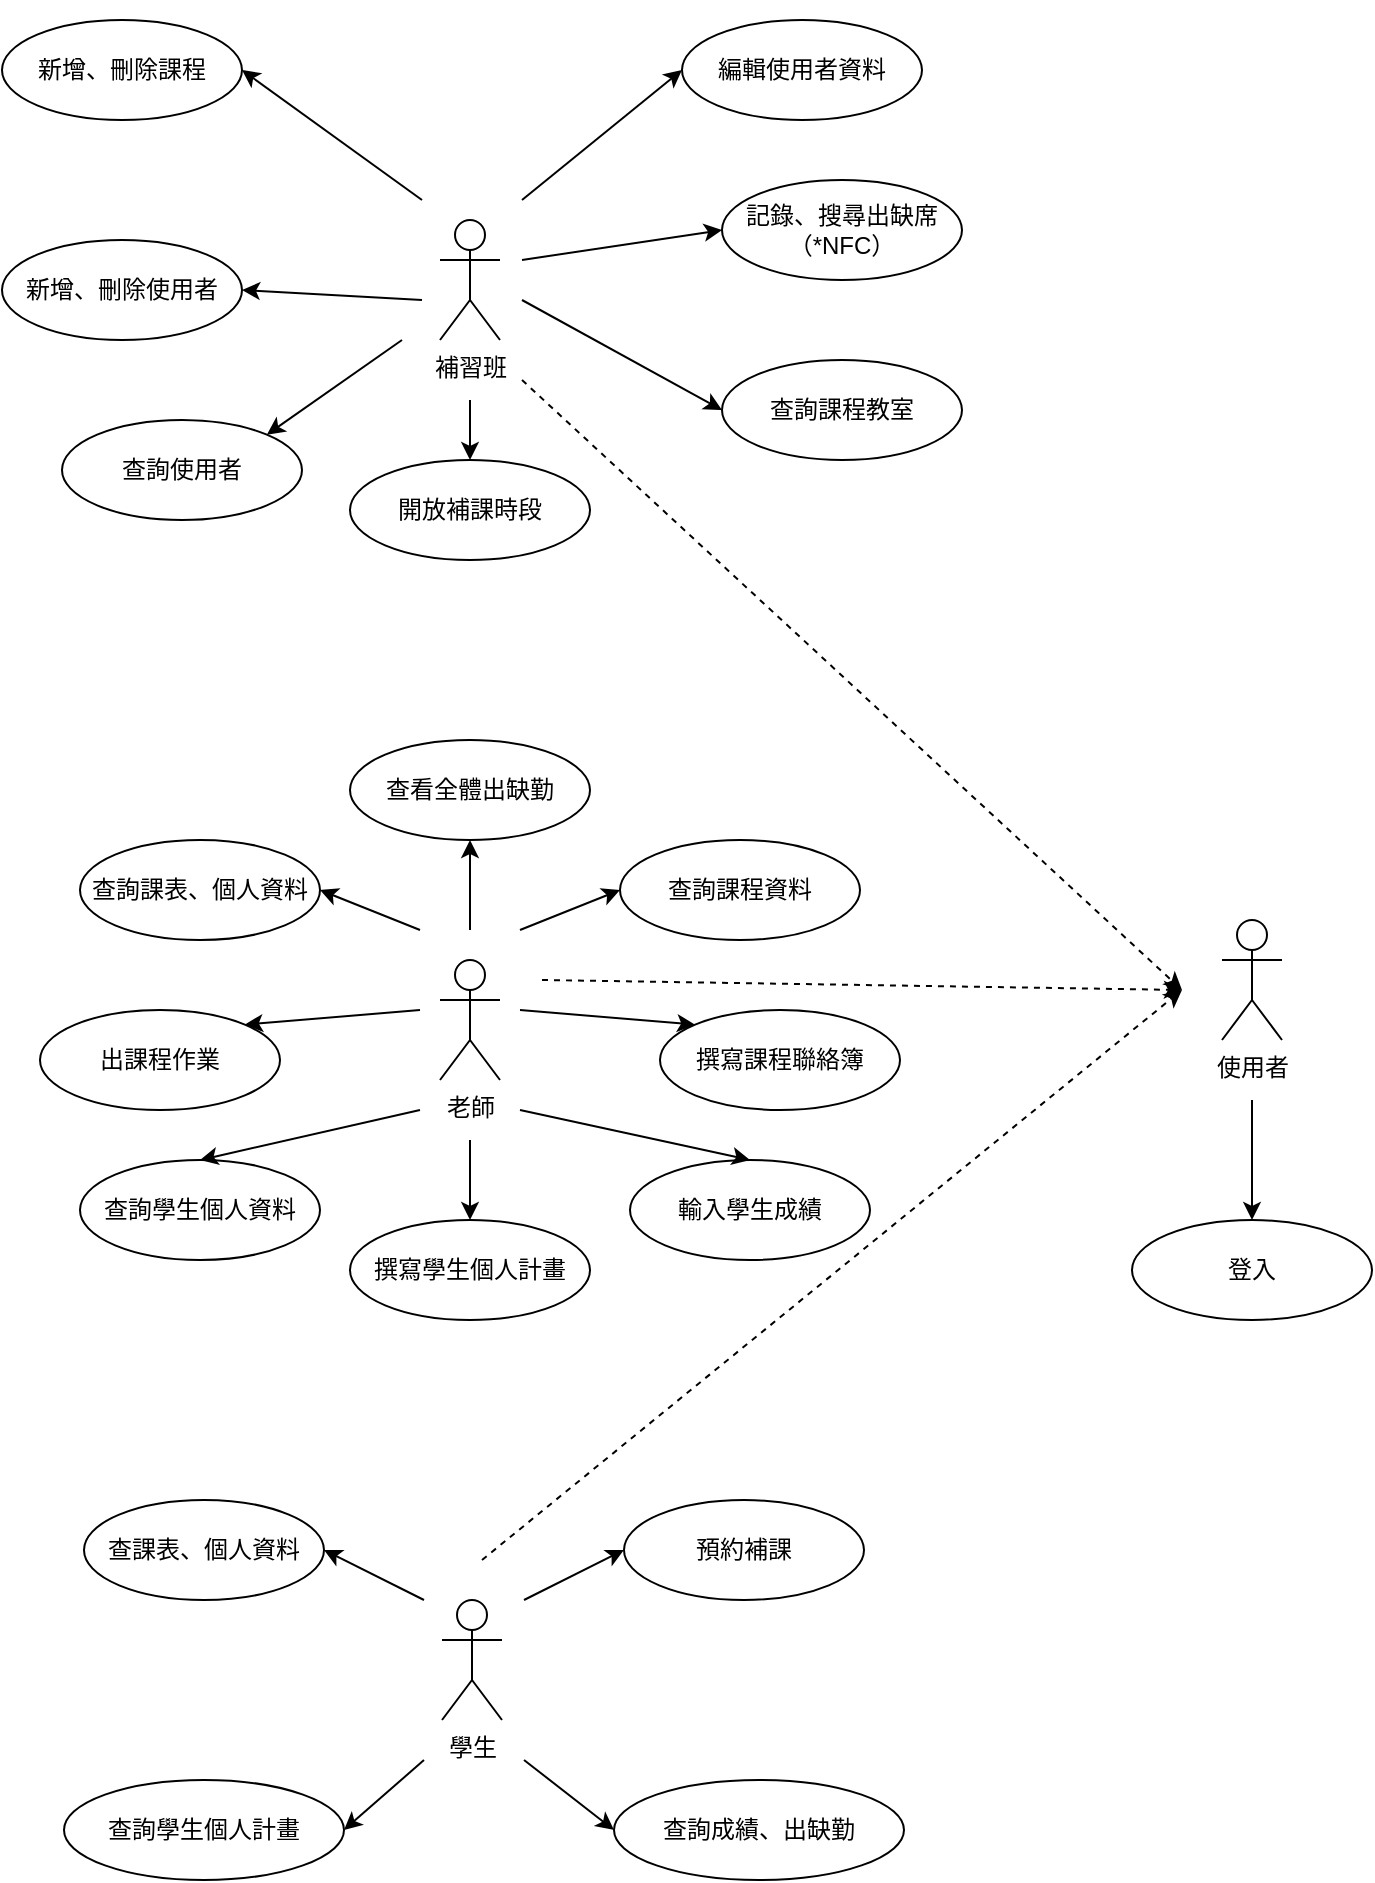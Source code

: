 <mxfile version="13.8.9-1" type="device"><diagram id="fmiQxIPnqJVFHkO1iCTl" name="Page-1"><mxGraphModel dx="1218" dy="672" grid="1" gridSize="10" guides="1" tooltips="1" connect="1" arrows="1" fold="1" page="1" pageScale="1" pageWidth="827" pageHeight="1169" math="0" shadow="0"><root><mxCell id="0"/><mxCell id="1" parent="0"/><mxCell id="BcqG5QBP-uT3un19sBRs-2" value="" style="group" parent="1" vertex="1" connectable="0"><mxGeometry x="40" y="40" width="470" height="290" as="geometry"/></mxCell><mxCell id="BcqG5QBP-uT3un19sBRs-4" value="補習班" style="shape=umlActor;verticalLabelPosition=bottom;verticalAlign=top;html=1;outlineConnect=0;" parent="BcqG5QBP-uT3un19sBRs-2" vertex="1"><mxGeometry x="219" y="110" width="30" height="60" as="geometry"/></mxCell><mxCell id="BcqG5QBP-uT3un19sBRs-5" value="新增、刪除使用者" style="ellipse;whiteSpace=wrap;html=1;" parent="BcqG5QBP-uT3un19sBRs-2" vertex="1"><mxGeometry y="120" width="120" height="50" as="geometry"/></mxCell><mxCell id="BcqG5QBP-uT3un19sBRs-6" value="新增、刪除課程" style="ellipse;whiteSpace=wrap;html=1;" parent="BcqG5QBP-uT3un19sBRs-2" vertex="1"><mxGeometry y="10" width="120" height="50" as="geometry"/></mxCell><mxCell id="BcqG5QBP-uT3un19sBRs-7" value="編輯使用者資料" style="ellipse;whiteSpace=wrap;html=1;" parent="BcqG5QBP-uT3un19sBRs-2" vertex="1"><mxGeometry x="340" y="10" width="120" height="50" as="geometry"/></mxCell><mxCell id="BcqG5QBP-uT3un19sBRs-8" value="記錄、搜尋出缺席&lt;br&gt;（*NFC）" style="ellipse;whiteSpace=wrap;html=1;" parent="BcqG5QBP-uT3un19sBRs-2" vertex="1"><mxGeometry x="360" y="90" width="120" height="50" as="geometry"/></mxCell><mxCell id="BcqG5QBP-uT3un19sBRs-9" value="查詢課程教室" style="ellipse;whiteSpace=wrap;html=1;" parent="BcqG5QBP-uT3un19sBRs-2" vertex="1"><mxGeometry x="360" y="180" width="120" height="50" as="geometry"/></mxCell><mxCell id="BcqG5QBP-uT3un19sBRs-10" value="開放補課時段" style="ellipse;whiteSpace=wrap;html=1;" parent="BcqG5QBP-uT3un19sBRs-2" vertex="1"><mxGeometry x="174" y="230" width="120" height="50" as="geometry"/></mxCell><mxCell id="BcqG5QBP-uT3un19sBRs-11" value="" style="endArrow=classic;html=1;entryX=0;entryY=0.5;entryDx=0;entryDy=0;" parent="BcqG5QBP-uT3un19sBRs-2" target="BcqG5QBP-uT3un19sBRs-8" edge="1"><mxGeometry width="50" height="50" relative="1" as="geometry"><mxPoint x="260" y="130" as="sourcePoint"/><mxPoint x="260" y="160" as="targetPoint"/></mxGeometry></mxCell><mxCell id="BcqG5QBP-uT3un19sBRs-12" value="" style="endArrow=classic;html=1;entryX=1;entryY=0.5;entryDx=0;entryDy=0;" parent="BcqG5QBP-uT3un19sBRs-2" target="BcqG5QBP-uT3un19sBRs-6" edge="1"><mxGeometry width="50" height="50" relative="1" as="geometry"><mxPoint x="210" y="100" as="sourcePoint"/><mxPoint x="360" y="115" as="targetPoint"/></mxGeometry></mxCell><mxCell id="BcqG5QBP-uT3un19sBRs-13" value="" style="endArrow=classic;html=1;entryX=0;entryY=0.5;entryDx=0;entryDy=0;" parent="BcqG5QBP-uT3un19sBRs-2" target="BcqG5QBP-uT3un19sBRs-9" edge="1"><mxGeometry width="50" height="50" relative="1" as="geometry"><mxPoint x="260" y="150" as="sourcePoint"/><mxPoint x="370" y="125" as="targetPoint"/></mxGeometry></mxCell><mxCell id="BcqG5QBP-uT3un19sBRs-14" value="" style="endArrow=classic;html=1;entryX=1;entryY=0.5;entryDx=0;entryDy=0;" parent="BcqG5QBP-uT3un19sBRs-2" target="BcqG5QBP-uT3un19sBRs-5" edge="1"><mxGeometry width="50" height="50" relative="1" as="geometry"><mxPoint x="210" y="150" as="sourcePoint"/><mxPoint x="380" y="135" as="targetPoint"/></mxGeometry></mxCell><mxCell id="BcqG5QBP-uT3un19sBRs-15" value="" style="endArrow=classic;html=1;entryX=0.5;entryY=0;entryDx=0;entryDy=0;" parent="BcqG5QBP-uT3un19sBRs-2" target="BcqG5QBP-uT3un19sBRs-10" edge="1"><mxGeometry width="50" height="50" relative="1" as="geometry"><mxPoint x="234" y="200" as="sourcePoint"/><mxPoint x="390" y="145" as="targetPoint"/></mxGeometry></mxCell><mxCell id="BcqG5QBP-uT3un19sBRs-42" value="查詢使用者" style="ellipse;whiteSpace=wrap;html=1;" parent="BcqG5QBP-uT3un19sBRs-2" vertex="1"><mxGeometry x="30" y="210" width="120" height="50" as="geometry"/></mxCell><mxCell id="BcqG5QBP-uT3un19sBRs-46" value="" style="endArrow=classic;html=1;entryX=1;entryY=0;entryDx=0;entryDy=0;" parent="BcqG5QBP-uT3un19sBRs-2" target="BcqG5QBP-uT3un19sBRs-42" edge="1"><mxGeometry width="50" height="50" relative="1" as="geometry"><mxPoint x="200" y="170" as="sourcePoint"/><mxPoint x="120" y="190" as="targetPoint"/></mxGeometry></mxCell><mxCell id="Ay3nIUPHHyfnFklP5hlp-19" value="" style="endArrow=classic;html=1;entryX=0;entryY=0.5;entryDx=0;entryDy=0;" edge="1" parent="BcqG5QBP-uT3un19sBRs-2" target="BcqG5QBP-uT3un19sBRs-7"><mxGeometry width="50" height="50" relative="1" as="geometry"><mxPoint x="260" y="100" as="sourcePoint"/><mxPoint x="310" y="50" as="targetPoint"/></mxGeometry></mxCell><mxCell id="BcqG5QBP-uT3un19sBRs-16" value="" style="group" parent="1" vertex="1" connectable="0"><mxGeometry x="59" y="410" width="469" height="290" as="geometry"/></mxCell><mxCell id="BcqG5QBP-uT3un19sBRs-17" value="老師" style="shape=umlActor;verticalLabelPosition=bottom;verticalAlign=top;html=1;outlineConnect=0;" parent="BcqG5QBP-uT3un19sBRs-16" vertex="1"><mxGeometry x="200" y="110" width="30" height="60" as="geometry"/></mxCell><mxCell id="BcqG5QBP-uT3un19sBRs-18" value="查詢課表、個人資料" style="ellipse;whiteSpace=wrap;html=1;" parent="BcqG5QBP-uT3un19sBRs-16" vertex="1"><mxGeometry x="20" y="50" width="120" height="50" as="geometry"/></mxCell><mxCell id="BcqG5QBP-uT3un19sBRs-19" value="查詢學生個人資料" style="ellipse;whiteSpace=wrap;html=1;" parent="BcqG5QBP-uT3un19sBRs-16" vertex="1"><mxGeometry x="20" y="210" width="120" height="50" as="geometry"/></mxCell><mxCell id="BcqG5QBP-uT3un19sBRs-20" value="查詢課程資料" style="ellipse;whiteSpace=wrap;html=1;" parent="BcqG5QBP-uT3un19sBRs-16" vertex="1"><mxGeometry x="290" y="50" width="120" height="50" as="geometry"/></mxCell><mxCell id="BcqG5QBP-uT3un19sBRs-21" value="輸入學生成績&lt;span style=&quot;color: rgba(0 , 0 , 0 , 0) ; font-family: monospace ; font-size: 0px&quot;&gt;%3CmxGraphModel%3E%3Croot%3E%3CmxCell%20id%3D%220%22%2F%3E%3CmxCell%20id%3D%221%22%20parent%3D%220%22%2F%3E%3CmxCell%20id%3D%222%22%20value%3D%22%E6%9F%A5%E8%A9%A2%E8%AA%B2%E8%A1%A8%E3%80%81%E5%80%8B%E4%BA%BA%E8%B3%87%E6%96%99%22%20style%3D%22ellipse%3BwhiteSpace%3Dwrap%3Bhtml%3D1%3B%22%20vertex%3D%221%22%20parent%3D%221%22%3E%3CmxGeometry%20x%3D%22190%22%20y%3D%22550%22%20width%3D%22120%22%20height%3D%2250%22%20as%3D%22geometry%22%2F%3E%3C%2FmxCell%3E%3C%2Froot%3E%3C%2FmxGraphModel%3E&lt;/span&gt;" style="ellipse;whiteSpace=wrap;html=1;" parent="BcqG5QBP-uT3un19sBRs-16" vertex="1"><mxGeometry x="295" y="210" width="120" height="50" as="geometry"/></mxCell><mxCell id="BcqG5QBP-uT3un19sBRs-22" value="出課程作業" style="ellipse;whiteSpace=wrap;html=1;" parent="BcqG5QBP-uT3un19sBRs-16" vertex="1"><mxGeometry y="135" width="120" height="50" as="geometry"/></mxCell><mxCell id="BcqG5QBP-uT3un19sBRs-23" value="查看全體出缺勤" style="ellipse;whiteSpace=wrap;html=1;" parent="BcqG5QBP-uT3un19sBRs-16" vertex="1"><mxGeometry x="155" width="120" height="50" as="geometry"/></mxCell><mxCell id="BcqG5QBP-uT3un19sBRs-24" value="撰寫課程聯絡簿" style="ellipse;whiteSpace=wrap;html=1;" parent="BcqG5QBP-uT3un19sBRs-16" vertex="1"><mxGeometry x="310" y="135" width="120" height="50" as="geometry"/></mxCell><mxCell id="BcqG5QBP-uT3un19sBRs-25" value="" style="endArrow=classic;html=1;entryX=0.5;entryY=1;entryDx=0;entryDy=0;" parent="BcqG5QBP-uT3un19sBRs-16" target="BcqG5QBP-uT3un19sBRs-23" edge="1"><mxGeometry width="50" height="50" relative="1" as="geometry"><mxPoint x="215" y="95" as="sourcePoint"/><mxPoint x="240" y="155" as="targetPoint"/></mxGeometry></mxCell><mxCell id="BcqG5QBP-uT3un19sBRs-26" value="" style="endArrow=classic;html=1;entryX=0;entryY=0.5;entryDx=0;entryDy=0;" parent="BcqG5QBP-uT3un19sBRs-16" target="BcqG5QBP-uT3un19sBRs-20" edge="1"><mxGeometry width="50" height="50" relative="1" as="geometry"><mxPoint x="240" y="95" as="sourcePoint"/><mxPoint x="250" y="165" as="targetPoint"/></mxGeometry></mxCell><mxCell id="BcqG5QBP-uT3un19sBRs-27" value="" style="endArrow=classic;html=1;entryX=1;entryY=0.5;entryDx=0;entryDy=0;" parent="BcqG5QBP-uT3un19sBRs-16" target="BcqG5QBP-uT3un19sBRs-18" edge="1"><mxGeometry width="50" height="50" relative="1" as="geometry"><mxPoint x="190" y="95" as="sourcePoint"/><mxPoint x="260" y="175" as="targetPoint"/></mxGeometry></mxCell><mxCell id="BcqG5QBP-uT3un19sBRs-28" value="" style="endArrow=classic;html=1;entryX=0;entryY=0;entryDx=0;entryDy=0;" parent="BcqG5QBP-uT3un19sBRs-16" target="BcqG5QBP-uT3un19sBRs-24" edge="1"><mxGeometry width="50" height="50" relative="1" as="geometry"><mxPoint x="240" y="135" as="sourcePoint"/><mxPoint x="270" y="185" as="targetPoint"/></mxGeometry></mxCell><mxCell id="BcqG5QBP-uT3un19sBRs-29" value="" style="endArrow=classic;html=1;entryX=1;entryY=0;entryDx=0;entryDy=0;" parent="BcqG5QBP-uT3un19sBRs-16" target="BcqG5QBP-uT3un19sBRs-22" edge="1"><mxGeometry width="50" height="50" relative="1" as="geometry"><mxPoint x="190" y="135" as="sourcePoint"/><mxPoint x="280" y="195" as="targetPoint"/></mxGeometry></mxCell><mxCell id="BcqG5QBP-uT3un19sBRs-30" value="" style="endArrow=classic;html=1;entryX=0.5;entryY=0;entryDx=0;entryDy=0;" parent="BcqG5QBP-uT3un19sBRs-16" target="BcqG5QBP-uT3un19sBRs-19" edge="1"><mxGeometry width="50" height="50" relative="1" as="geometry"><mxPoint x="190" y="185" as="sourcePoint"/><mxPoint x="290" y="205" as="targetPoint"/></mxGeometry></mxCell><mxCell id="BcqG5QBP-uT3un19sBRs-31" value="" style="endArrow=classic;html=1;entryX=0.5;entryY=0;entryDx=0;entryDy=0;" parent="BcqG5QBP-uT3un19sBRs-16" target="BcqG5QBP-uT3un19sBRs-21" edge="1"><mxGeometry width="50" height="50" relative="1" as="geometry"><mxPoint x="240" y="185" as="sourcePoint"/><mxPoint x="300" y="215" as="targetPoint"/></mxGeometry></mxCell><mxCell id="BcqG5QBP-uT3un19sBRs-48" value="撰寫學生個人計畫" style="ellipse;whiteSpace=wrap;html=1;" parent="BcqG5QBP-uT3un19sBRs-16" vertex="1"><mxGeometry x="155" y="240" width="120" height="50" as="geometry"/></mxCell><mxCell id="BcqG5QBP-uT3un19sBRs-49" value="" style="endArrow=classic;html=1;entryX=0.5;entryY=0;entryDx=0;entryDy=0;" parent="BcqG5QBP-uT3un19sBRs-16" target="BcqG5QBP-uT3un19sBRs-48" edge="1"><mxGeometry width="50" height="50" relative="1" as="geometry"><mxPoint x="215" y="200" as="sourcePoint"/><mxPoint x="231" y="210" as="targetPoint"/></mxGeometry></mxCell><mxCell id="f5PSUM9dZpxv0CPwaDXg-3" value="" style="endArrow=classic;html=1;entryX=0;entryY=0.5;entryDx=0;entryDy=0;dashed=1;" parent="BcqG5QBP-uT3un19sBRs-16" edge="1"><mxGeometry width="50" height="50" relative="1" as="geometry"><mxPoint x="251" y="120" as="sourcePoint"/><mxPoint x="571" y="125" as="targetPoint"/></mxGeometry></mxCell><mxCell id="BcqG5QBP-uT3un19sBRs-32" value="" style="group" parent="1" vertex="1" connectable="0"><mxGeometry x="71" y="790" width="420" height="190" as="geometry"/></mxCell><mxCell id="BcqG5QBP-uT3un19sBRs-33" value="學生" style="shape=umlActor;verticalLabelPosition=bottom;verticalAlign=top;html=1;outlineConnect=0;" parent="BcqG5QBP-uT3un19sBRs-32" vertex="1"><mxGeometry x="189" y="50" width="30" height="60" as="geometry"/></mxCell><mxCell id="BcqG5QBP-uT3un19sBRs-34" value="查課表、個人資料" style="ellipse;whiteSpace=wrap;html=1;" parent="BcqG5QBP-uT3un19sBRs-32" vertex="1"><mxGeometry x="10" width="120" height="50" as="geometry"/></mxCell><mxCell id="BcqG5QBP-uT3un19sBRs-35" value="查詢學生個人計畫" style="ellipse;whiteSpace=wrap;html=1;" parent="BcqG5QBP-uT3un19sBRs-32" vertex="1"><mxGeometry y="140" width="140" height="50" as="geometry"/></mxCell><mxCell id="BcqG5QBP-uT3un19sBRs-36" value="查詢成績、出缺勤" style="ellipse;whiteSpace=wrap;html=1;" parent="BcqG5QBP-uT3un19sBRs-32" vertex="1"><mxGeometry x="275" y="140" width="145" height="50" as="geometry"/></mxCell><mxCell id="BcqG5QBP-uT3un19sBRs-37" value="預約補課" style="ellipse;whiteSpace=wrap;html=1;" parent="BcqG5QBP-uT3un19sBRs-32" vertex="1"><mxGeometry x="280" width="120" height="50" as="geometry"/></mxCell><mxCell id="BcqG5QBP-uT3un19sBRs-38" value="" style="endArrow=classic;html=1;entryX=0;entryY=0.5;entryDx=0;entryDy=0;" parent="BcqG5QBP-uT3un19sBRs-32" target="BcqG5QBP-uT3un19sBRs-37" edge="1"><mxGeometry width="50" height="50" relative="1" as="geometry"><mxPoint x="230" y="50" as="sourcePoint"/><mxPoint x="320" y="150" as="targetPoint"/></mxGeometry></mxCell><mxCell id="BcqG5QBP-uT3un19sBRs-39" value="" style="endArrow=classic;html=1;entryX=0;entryY=0.5;entryDx=0;entryDy=0;" parent="BcqG5QBP-uT3un19sBRs-32" target="BcqG5QBP-uT3un19sBRs-36" edge="1"><mxGeometry width="50" height="50" relative="1" as="geometry"><mxPoint x="230" y="130" as="sourcePoint"/><mxPoint x="290" y="35" as="targetPoint"/></mxGeometry></mxCell><mxCell id="BcqG5QBP-uT3un19sBRs-40" value="" style="endArrow=classic;html=1;entryX=1;entryY=0.5;entryDx=0;entryDy=0;" parent="BcqG5QBP-uT3un19sBRs-32" target="BcqG5QBP-uT3un19sBRs-35" edge="1"><mxGeometry width="50" height="50" relative="1" as="geometry"><mxPoint x="180" y="130" as="sourcePoint"/><mxPoint x="300" y="45" as="targetPoint"/></mxGeometry></mxCell><mxCell id="BcqG5QBP-uT3un19sBRs-41" value="" style="endArrow=classic;html=1;entryX=1;entryY=0.5;entryDx=0;entryDy=0;" parent="BcqG5QBP-uT3un19sBRs-32" target="BcqG5QBP-uT3un19sBRs-34" edge="1"><mxGeometry width="50" height="50" relative="1" as="geometry"><mxPoint x="180" y="50" as="sourcePoint"/><mxPoint x="310" y="55" as="targetPoint"/></mxGeometry></mxCell><mxCell id="f5PSUM9dZpxv0CPwaDXg-2" value="" style="endArrow=classic;html=1;entryX=0;entryY=0.5;entryDx=0;entryDy=0;dashed=1;" parent="1" edge="1"><mxGeometry width="50" height="50" relative="1" as="geometry"><mxPoint x="300" y="230" as="sourcePoint"/><mxPoint x="630" y="535" as="targetPoint"/></mxGeometry></mxCell><mxCell id="f5PSUM9dZpxv0CPwaDXg-4" value="" style="endArrow=classic;html=1;entryX=0;entryY=0.5;entryDx=0;entryDy=0;dashed=1;" parent="1" edge="1"><mxGeometry width="50" height="50" relative="1" as="geometry"><mxPoint x="280" y="820" as="sourcePoint"/><mxPoint x="630" y="535" as="targetPoint"/></mxGeometry></mxCell><mxCell id="Ay3nIUPHHyfnFklP5hlp-1" value="使用者" style="shape=umlActor;verticalLabelPosition=bottom;verticalAlign=top;html=1;outlineConnect=0;" vertex="1" parent="1"><mxGeometry x="650" y="500" width="30" height="60" as="geometry"/></mxCell><mxCell id="Ay3nIUPHHyfnFklP5hlp-15" value="登入" style="ellipse;whiteSpace=wrap;html=1;" vertex="1" parent="1"><mxGeometry x="605" y="650" width="120" height="50" as="geometry"/></mxCell><mxCell id="Ay3nIUPHHyfnFklP5hlp-16" value="" style="endArrow=classic;html=1;entryX=0.5;entryY=0;entryDx=0;entryDy=0;" edge="1" parent="1" target="Ay3nIUPHHyfnFklP5hlp-15"><mxGeometry width="50" height="50" relative="1" as="geometry"><mxPoint x="665" y="590" as="sourcePoint"/><mxPoint x="710" y="600" as="targetPoint"/></mxGeometry></mxCell></root></mxGraphModel></diagram></mxfile>